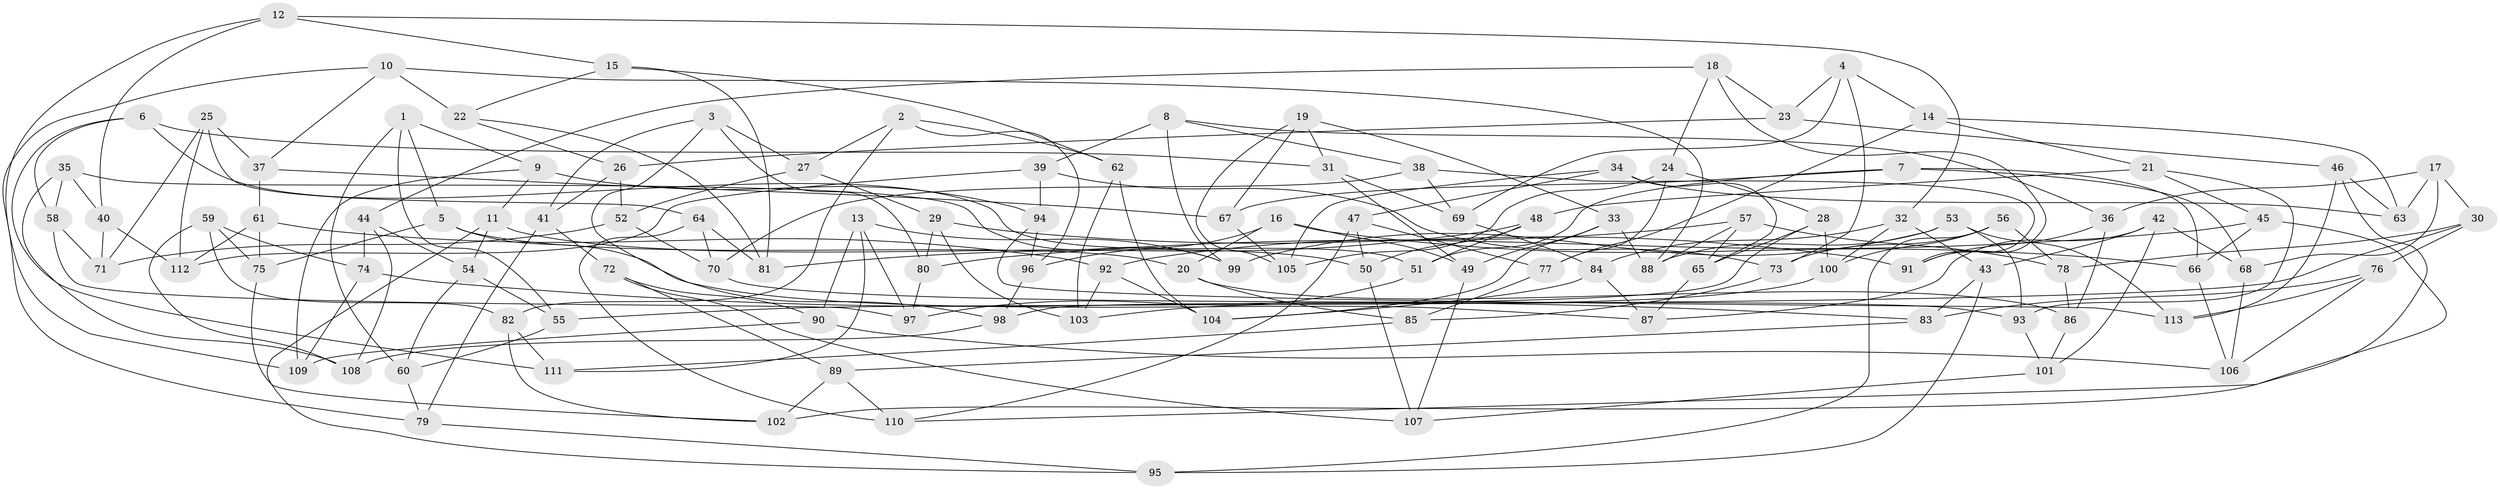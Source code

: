 // Generated by graph-tools (version 1.1) at 2025/57/03/09/25 04:57:35]
// undirected, 113 vertices, 226 edges
graph export_dot {
graph [start="1"]
  node [color=gray90,style=filled];
  1;
  2;
  3;
  4;
  5;
  6;
  7;
  8;
  9;
  10;
  11;
  12;
  13;
  14;
  15;
  16;
  17;
  18;
  19;
  20;
  21;
  22;
  23;
  24;
  25;
  26;
  27;
  28;
  29;
  30;
  31;
  32;
  33;
  34;
  35;
  36;
  37;
  38;
  39;
  40;
  41;
  42;
  43;
  44;
  45;
  46;
  47;
  48;
  49;
  50;
  51;
  52;
  53;
  54;
  55;
  56;
  57;
  58;
  59;
  60;
  61;
  62;
  63;
  64;
  65;
  66;
  67;
  68;
  69;
  70;
  71;
  72;
  73;
  74;
  75;
  76;
  77;
  78;
  79;
  80;
  81;
  82;
  83;
  84;
  85;
  86;
  87;
  88;
  89;
  90;
  91;
  92;
  93;
  94;
  95;
  96;
  97;
  98;
  99;
  100;
  101;
  102;
  103;
  104;
  105;
  106;
  107;
  108;
  109;
  110;
  111;
  112;
  113;
  1 -- 9;
  1 -- 55;
  1 -- 60;
  1 -- 5;
  2 -- 82;
  2 -- 27;
  2 -- 96;
  2 -- 62;
  3 -- 80;
  3 -- 98;
  3 -- 27;
  3 -- 41;
  4 -- 69;
  4 -- 14;
  4 -- 73;
  4 -- 23;
  5 -- 20;
  5 -- 75;
  5 -- 87;
  6 -- 51;
  6 -- 111;
  6 -- 31;
  6 -- 58;
  7 -- 67;
  7 -- 51;
  7 -- 66;
  7 -- 68;
  8 -- 99;
  8 -- 36;
  8 -- 38;
  8 -- 39;
  9 -- 109;
  9 -- 94;
  9 -- 11;
  10 -- 88;
  10 -- 37;
  10 -- 79;
  10 -- 22;
  11 -- 54;
  11 -- 50;
  11 -- 95;
  12 -- 15;
  12 -- 109;
  12 -- 32;
  12 -- 40;
  13 -- 99;
  13 -- 90;
  13 -- 97;
  13 -- 111;
  14 -- 21;
  14 -- 63;
  14 -- 77;
  15 -- 81;
  15 -- 22;
  15 -- 62;
  16 -- 20;
  16 -- 49;
  16 -- 66;
  16 -- 96;
  17 -- 68;
  17 -- 36;
  17 -- 63;
  17 -- 30;
  18 -- 23;
  18 -- 91;
  18 -- 44;
  18 -- 24;
  19 -- 33;
  19 -- 31;
  19 -- 105;
  19 -- 67;
  20 -- 86;
  20 -- 85;
  21 -- 45;
  21 -- 48;
  21 -- 93;
  22 -- 26;
  22 -- 81;
  23 -- 46;
  23 -- 26;
  24 -- 77;
  24 -- 28;
  24 -- 105;
  25 -- 64;
  25 -- 112;
  25 -- 71;
  25 -- 37;
  26 -- 41;
  26 -- 52;
  27 -- 52;
  27 -- 29;
  28 -- 100;
  28 -- 65;
  28 -- 98;
  29 -- 80;
  29 -- 103;
  29 -- 91;
  30 -- 76;
  30 -- 78;
  30 -- 55;
  31 -- 49;
  31 -- 69;
  32 -- 84;
  32 -- 43;
  32 -- 100;
  33 -- 49;
  33 -- 88;
  33 -- 104;
  34 -- 47;
  34 -- 105;
  34 -- 63;
  34 -- 65;
  35 -- 58;
  35 -- 108;
  35 -- 99;
  35 -- 40;
  36 -- 86;
  36 -- 91;
  37 -- 67;
  37 -- 61;
  38 -- 69;
  38 -- 91;
  38 -- 70;
  39 -- 73;
  39 -- 94;
  39 -- 112;
  40 -- 112;
  40 -- 71;
  41 -- 72;
  41 -- 79;
  42 -- 87;
  42 -- 43;
  42 -- 68;
  42 -- 101;
  43 -- 95;
  43 -- 83;
  44 -- 108;
  44 -- 74;
  44 -- 54;
  45 -- 110;
  45 -- 66;
  45 -- 80;
  46 -- 102;
  46 -- 113;
  46 -- 63;
  47 -- 77;
  47 -- 50;
  47 -- 110;
  48 -- 51;
  48 -- 50;
  48 -- 81;
  49 -- 107;
  50 -- 107;
  51 -- 97;
  52 -- 71;
  52 -- 70;
  53 -- 113;
  53 -- 93;
  53 -- 99;
  53 -- 88;
  54 -- 55;
  54 -- 60;
  55 -- 60;
  56 -- 73;
  56 -- 95;
  56 -- 78;
  56 -- 100;
  57 -- 88;
  57 -- 78;
  57 -- 65;
  57 -- 92;
  58 -- 71;
  58 -- 97;
  59 -- 82;
  59 -- 74;
  59 -- 108;
  59 -- 75;
  60 -- 79;
  61 -- 112;
  61 -- 92;
  61 -- 75;
  62 -- 103;
  62 -- 104;
  64 -- 110;
  64 -- 81;
  64 -- 70;
  65 -- 87;
  66 -- 106;
  67 -- 105;
  68 -- 106;
  69 -- 84;
  70 -- 93;
  72 -- 107;
  72 -- 90;
  72 -- 89;
  73 -- 85;
  74 -- 83;
  74 -- 109;
  75 -- 102;
  76 -- 83;
  76 -- 113;
  76 -- 106;
  77 -- 85;
  78 -- 86;
  79 -- 95;
  80 -- 97;
  82 -- 102;
  82 -- 111;
  83 -- 89;
  84 -- 87;
  84 -- 104;
  85 -- 111;
  86 -- 101;
  89 -- 102;
  89 -- 110;
  90 -- 109;
  90 -- 106;
  92 -- 103;
  92 -- 104;
  93 -- 101;
  94 -- 113;
  94 -- 96;
  96 -- 98;
  98 -- 108;
  100 -- 103;
  101 -- 107;
}
